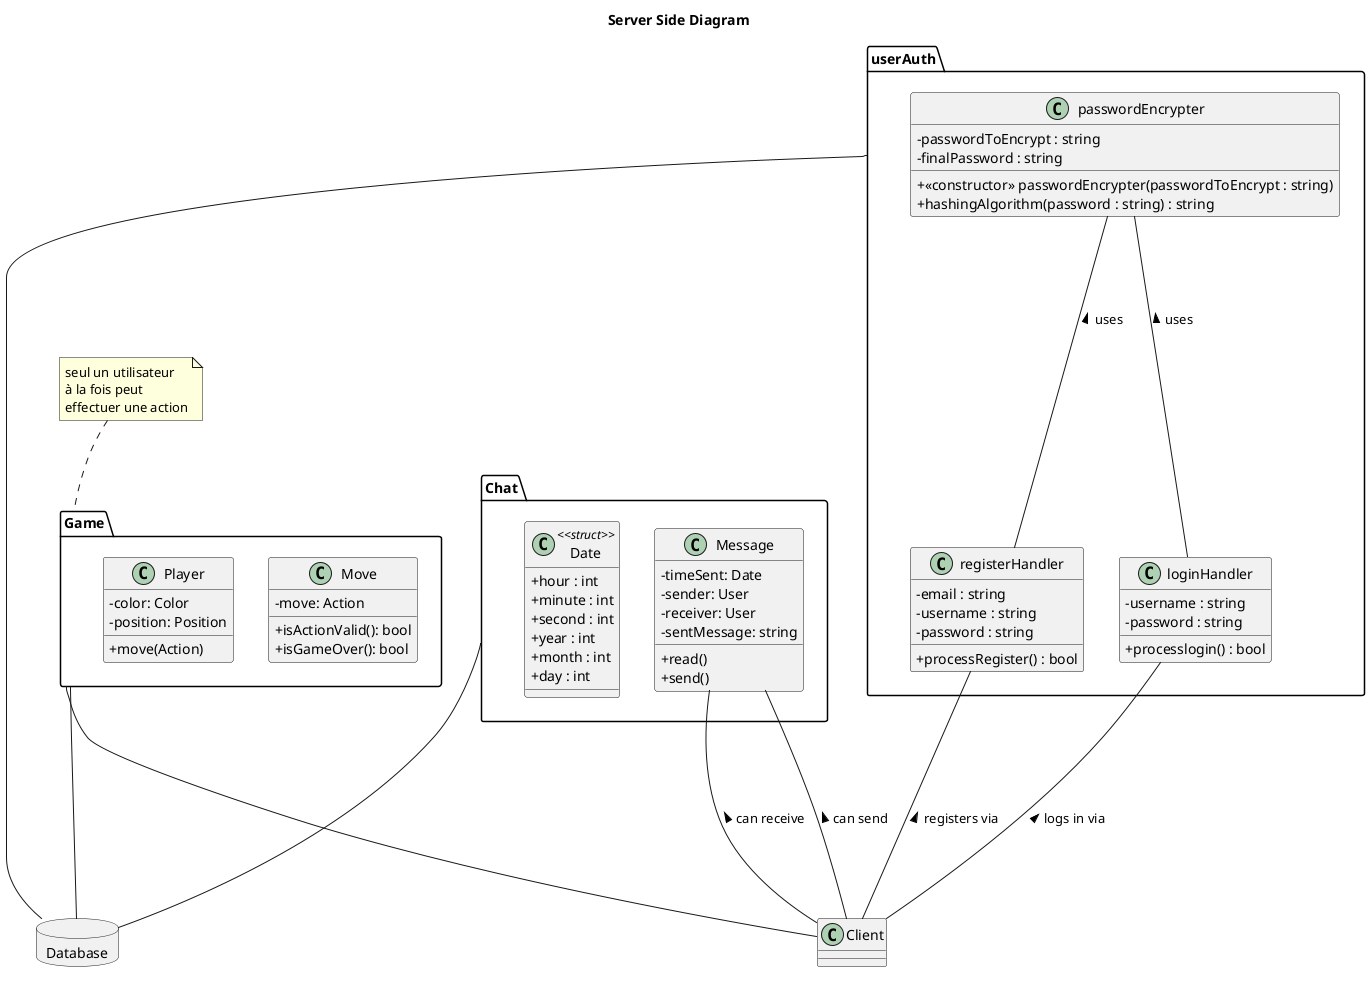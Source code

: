 @startuml ServerSideDiagram
title Server Side Diagram
skinparam ClassAttributeIconSize 0
skinparam Guillemet false



/'
class Server{
    'Fields
        - socket
    'Methods
        
}
'/

Package Database <<Database>>{

}


package userAuth {
    class loginHandler {
    'Fields
        - username : string
        - password : string
    'Methods
        + processlogin() : bool
    }

    class registerHandler {
        'Fields
            - email : string
            - username : string
            - password : string
        'Methods
            + processRegister() : bool
    }

    class passwordEncrypter {
        'Fields
            - passwordToEncrypt : string
            - finalPassword : string
        'Methods
            +  << constructor >> passwordEncrypter(passwordToEncrypt : string)
            + hashingAlgorithm(password : string) : string 

    }
}


package Game {
    class Move{
        'Fields
            - move: Action
        'Methods
            + isActionValid(): bool
            + isGameOver(): bool
    }
    class Player{
        'Fields
            -color: Color
            -position: Position
        'Methods
            + move(Action)
    }
}

note top of Game
seul un utilisateur 
à la fois peut
effectuer une action
end note


Package Chat{
    class Message{
        'Fields
        - timeSent: Date
        - sender: User
        - receiver: User
        -sentMessage: string
        'Methods
        +read()
        +send()
            
        
    }
    class Date <<struct>>{
    'Fields
        +hour : int
        +minute : int
        +second : int
        +year : int
        +month : int
        +day : int
    }
}


Class Client{

}

Database --u-- Game
Database --u-- Chat
Database --u-- userAuth
loginHandler --u-- passwordEncrypter : > uses
Client --u-- loginHandler : > logs in via
Client --u-- registerHandler : > registers via
registerHandler --u-- passwordEncrypter : > uses
Client --up-- Message : > can send
Game -- Client
Client --down-- Message : > can receive 

@enduml
